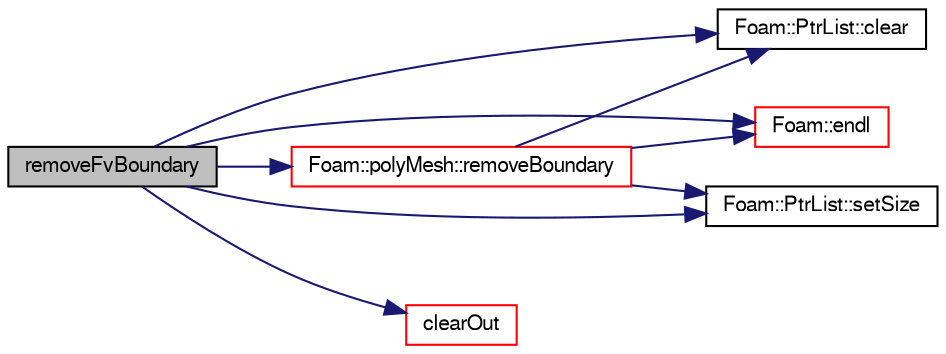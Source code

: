 digraph "removeFvBoundary"
{
  bgcolor="transparent";
  edge [fontname="FreeSans",fontsize="10",labelfontname="FreeSans",labelfontsize="10"];
  node [fontname="FreeSans",fontsize="10",shape=record];
  rankdir="LR";
  Node41859 [label="removeFvBoundary",height=0.2,width=0.4,color="black", fillcolor="grey75", style="filled", fontcolor="black"];
  Node41859 -> Node41860 [color="midnightblue",fontsize="10",style="solid",fontname="FreeSans"];
  Node41860 [label="Foam::PtrList::clear",height=0.2,width=0.4,color="black",URL="$a25914.html#ac8bb3912a3ce86b15842e79d0b421204",tooltip="Clear the PtrList, i.e. set size to zero deleting all the. "];
  Node41859 -> Node41861 [color="midnightblue",fontsize="10",style="solid",fontname="FreeSans"];
  Node41861 [label="clearOut",height=0.2,width=0.4,color="red",URL="$a22766.html#af320697688df08f1438d37a86bcaf25d",tooltip="Clear all geometry and addressing. "];
  Node41859 -> Node41866 [color="midnightblue",fontsize="10",style="solid",fontname="FreeSans"];
  Node41866 [label="Foam::endl",height=0.2,width=0.4,color="red",URL="$a21124.html#a2db8fe02a0d3909e9351bb4275b23ce4",tooltip="Add newline and flush stream. "];
  Node41859 -> Node41871 [color="midnightblue",fontsize="10",style="solid",fontname="FreeSans"];
  Node41871 [label="Foam::polyMesh::removeBoundary",height=0.2,width=0.4,color="red",URL="$a27410.html#acc2134c36adb97b988d5efc383a7f9f0",tooltip="Remove boundary patches. "];
  Node41871 -> Node41866 [color="midnightblue",fontsize="10",style="solid",fontname="FreeSans"];
  Node41871 -> Node41860 [color="midnightblue",fontsize="10",style="solid",fontname="FreeSans"];
  Node41871 -> Node41872 [color="midnightblue",fontsize="10",style="solid",fontname="FreeSans"];
  Node41872 [label="Foam::PtrList::setSize",height=0.2,width=0.4,color="black",URL="$a25914.html#aedb985ffeaf1bdbfeccc2a8730405703",tooltip="Reset size of PtrList. If extending the PtrList, new entries are. "];
  Node41859 -> Node41872 [color="midnightblue",fontsize="10",style="solid",fontname="FreeSans"];
}
